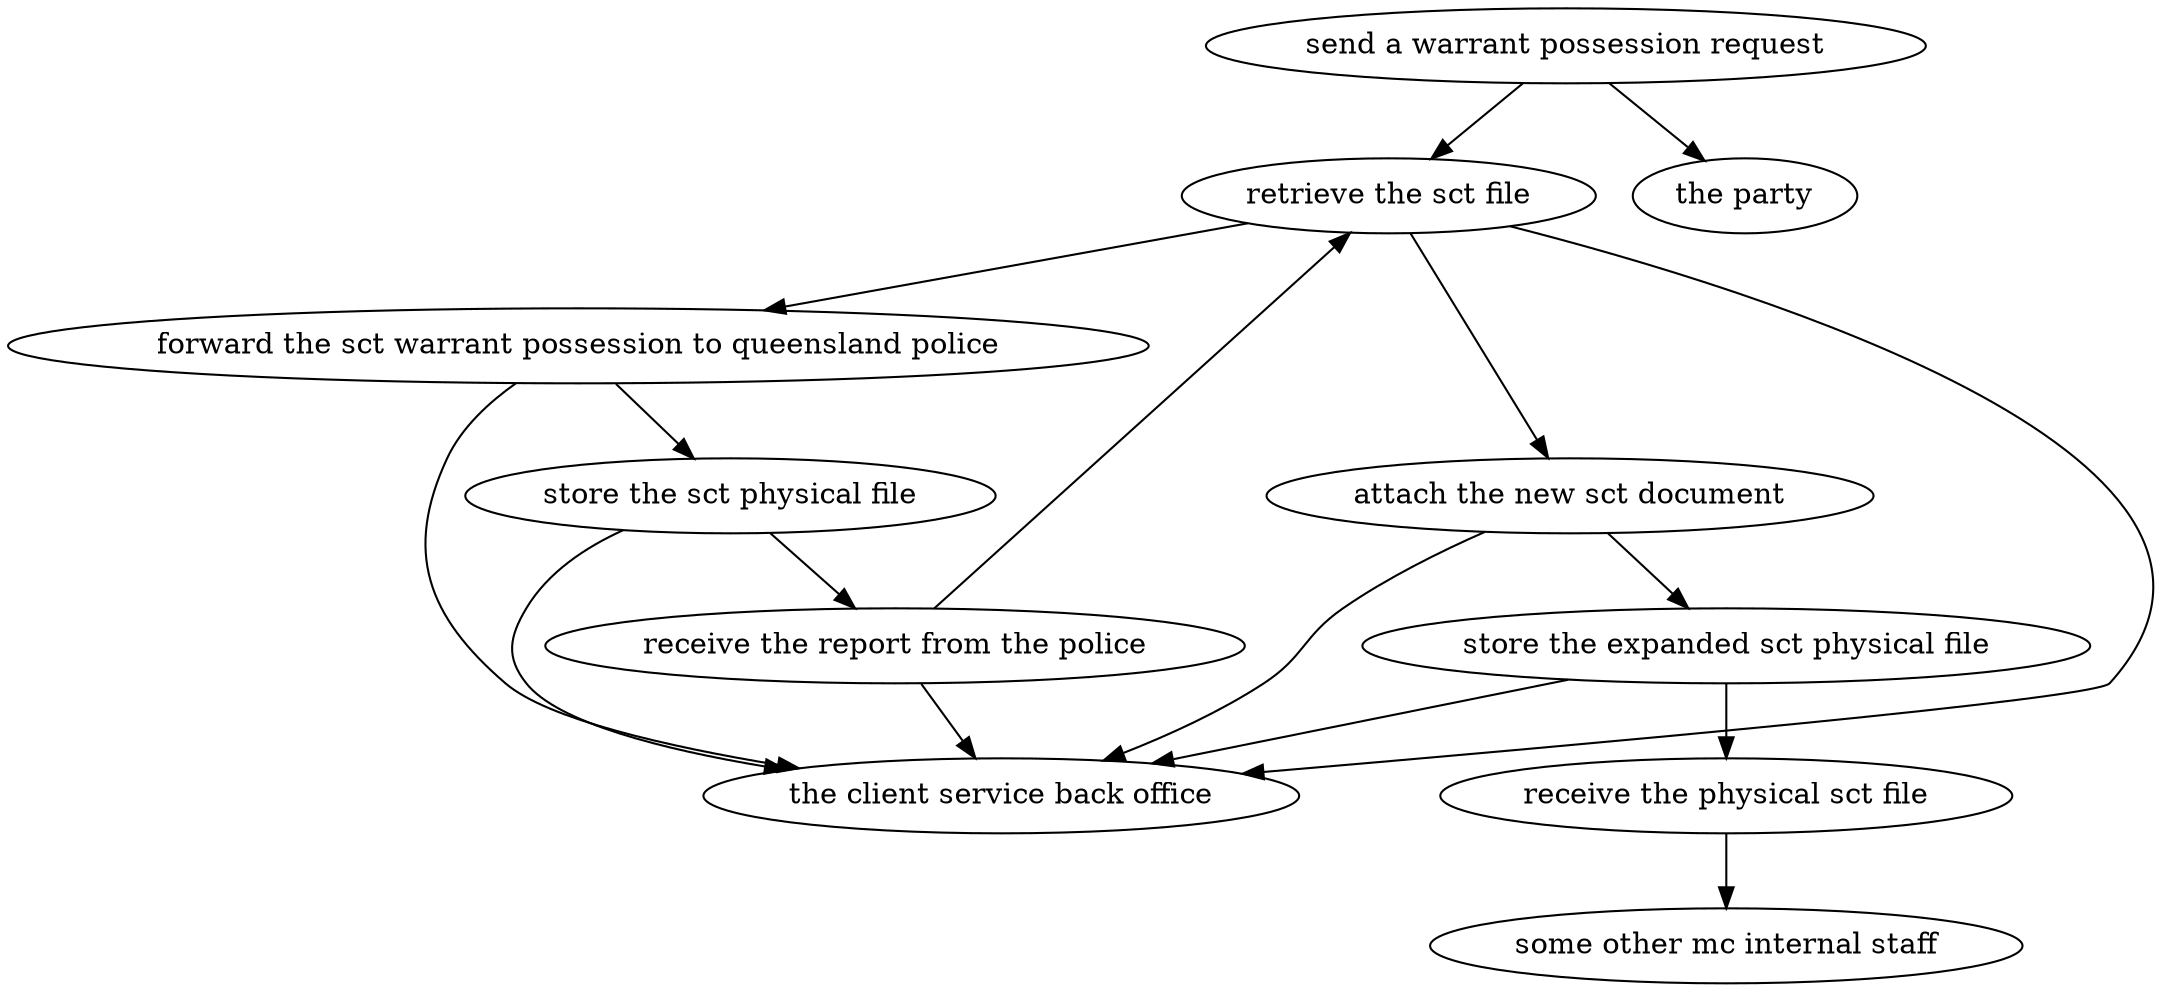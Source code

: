 strict digraph "doc-3.1" {
	graph [name="doc-3.1"];
	"send a warrant possession request"	[attrs="{'type': 'Activity', 'label': 'send a warrant possession request'}"];
	"retrieve the sct file"	[attrs="{'type': 'Activity', 'label': 'retrieve the sct file'}"];
	"send a warrant possession request" -> "retrieve the sct file"	[attrs="{'type': 'flow', 'label': 'flow'}"];
	"the party"	[attrs="{'type': 'Actor', 'label': 'the party'}"];
	"send a warrant possession request" -> "the party"	[attrs="{'type': 'actor performer', 'label': 'actor performer'}"];
	"forward the sct warrant possession to queensland police"	[attrs="{'type': 'Activity', 'label': 'forward the sct warrant possession to queensland police'}"];
	"retrieve the sct file" -> "forward the sct warrant possession to queensland police"	[attrs="{'type': 'flow', 'label': 'flow'}"];
	"attach the new sct document"	[attrs="{'type': 'Activity', 'label': 'attach the new sct document'}"];
	"retrieve the sct file" -> "attach the new sct document"	[attrs="{'type': 'flow', 'label': 'flow'}"];
	"the client service back office"	[attrs="{'type': 'Actor', 'label': 'the client service back office'}"];
	"retrieve the sct file" -> "the client service back office"	[attrs="{'type': 'actor performer', 'label': 'actor performer'}"];
	"store the sct physical file"	[attrs="{'type': 'Activity', 'label': 'store the sct physical file'}"];
	"forward the sct warrant possession to queensland police" -> "store the sct physical file"	[attrs="{'type': 'flow', 'label': 'flow'}"];
	"forward the sct warrant possession to queensland police" -> "the client service back office"	[attrs="{'type': 'actor performer', 'label': 'actor performer'}"];
	"receive the report from the police"	[attrs="{'type': 'Activity', 'label': 'receive the report from the police'}"];
	"store the sct physical file" -> "receive the report from the police"	[attrs="{'type': 'flow', 'label': 'flow'}"];
	"store the sct physical file" -> "the client service back office"	[attrs="{'type': 'actor performer', 'label': 'actor performer'}"];
	"receive the report from the police" -> "retrieve the sct file"	[attrs="{'type': 'flow', 'label': 'flow'}"];
	"receive the report from the police" -> "the client service back office"	[attrs="{'type': 'actor performer', 'label': 'actor performer'}"];
	"store the expanded sct physical file"	[attrs="{'type': 'Activity', 'label': 'store the expanded sct physical file'}"];
	"attach the new sct document" -> "store the expanded sct physical file"	[attrs="{'type': 'flow', 'label': 'flow'}"];
	"attach the new sct document" -> "the client service back office"	[attrs="{'type': 'actor performer', 'label': 'actor performer'}"];
	"receive the physical sct file"	[attrs="{'type': 'Activity', 'label': 'receive the physical sct file'}"];
	"store the expanded sct physical file" -> "receive the physical sct file"	[attrs="{'type': 'flow', 'label': 'flow'}"];
	"store the expanded sct physical file" -> "the client service back office"	[attrs="{'type': 'actor performer', 'label': 'actor performer'}"];
	"some other mc internal staff"	[attrs="{'type': 'Actor', 'label': 'some other mc internal staff'}"];
	"receive the physical sct file" -> "some other mc internal staff"	[attrs="{'type': 'actor performer', 'label': 'actor performer'}"];
}
